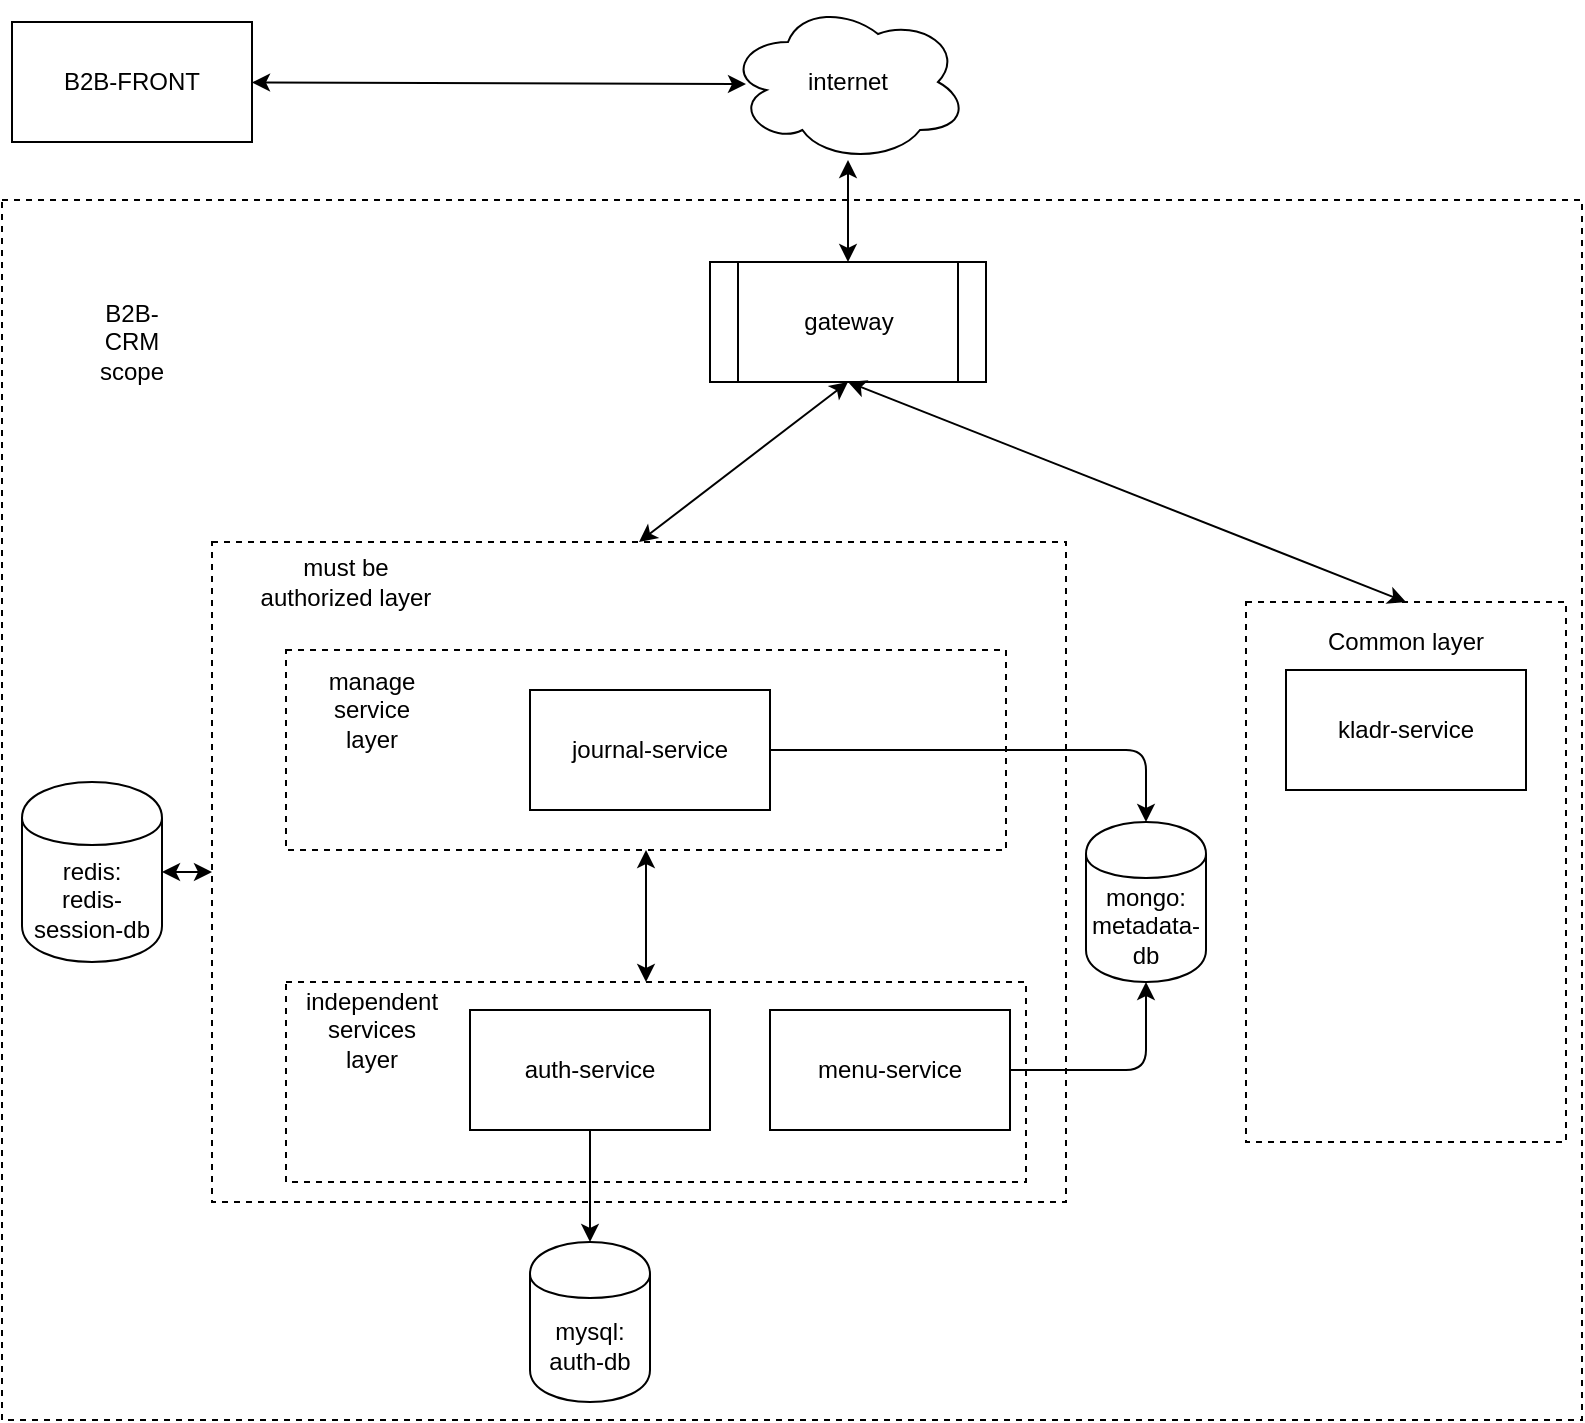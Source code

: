 <mxfile pages="1" version="11.2.5" type="github"><diagram id="9of4T-WavQ28WKTLRpVf" name="Page-1"><mxGraphModel dx="1035" dy="568" grid="1" gridSize="10" guides="1" tooltips="1" connect="1" arrows="1" fold="1" page="1" pageScale="1" pageWidth="827" pageHeight="1169" math="0" shadow="0"><root><mxCell id="0"/><mxCell id="1" parent="0"/><mxCell id="By4VLlDBwi9CDlPTn6yM-22" style="edgeStyle=orthogonalEdgeStyle;rounded=0;orthogonalLoop=1;jettySize=auto;html=1;exitX=0.5;exitY=1;exitDx=0;exitDy=0;entryX=0.5;entryY=0;entryDx=0;entryDy=0;" parent="1" source="By4VLlDBwi9CDlPTn6yM-14" target="By4VLlDBwi9CDlPTn6yM-15" edge="1"><mxGeometry relative="1" as="geometry"/></mxCell><mxCell id="By4VLlDBwi9CDlPTn6yM-14" value="auth-service" style="rounded=0;whiteSpace=wrap;html=1;" parent="1" vertex="1"><mxGeometry x="252" y="514" width="120" height="60" as="geometry"/></mxCell><mxCell id="By4VLlDBwi9CDlPTn6yM-15" value="mysql:&lt;br&gt;auth-db" style="shape=cylinder;whiteSpace=wrap;html=1;boundedLbl=1;backgroundOutline=1;fillColor=none;" parent="1" vertex="1"><mxGeometry x="282" y="630" width="60" height="80" as="geometry"/></mxCell><mxCell id="By4VLlDBwi9CDlPTn6yM-16" value="redis:&lt;br&gt;redis-session-db" style="shape=cylinder;whiteSpace=wrap;html=1;boundedLbl=1;backgroundOutline=1;fillColor=none;" parent="1" vertex="1"><mxGeometry x="28" y="400" width="70" height="90" as="geometry"/></mxCell><mxCell id="By4VLlDBwi9CDlPTn6yM-17" value="kladr-service" style="rounded=0;whiteSpace=wrap;html=1;fillColor=none;" parent="1" vertex="1"><mxGeometry x="660" y="344" width="120" height="60" as="geometry"/></mxCell><mxCell id="By4VLlDBwi9CDlPTn6yM-18" value="journal-service" style="rounded=0;whiteSpace=wrap;html=1;fillColor=none;" parent="1" vertex="1"><mxGeometry x="282" y="354" width="120" height="60" as="geometry"/></mxCell><mxCell id="By4VLlDBwi9CDlPTn6yM-19" value="mongo:&lt;br&gt;metadata-db" style="shape=cylinder;whiteSpace=wrap;html=1;boundedLbl=1;backgroundOutline=1;fillColor=none;" parent="1" vertex="1"><mxGeometry x="560" y="420" width="60" height="80" as="geometry"/></mxCell><mxCell id="By4VLlDBwi9CDlPTn6yM-21" value="menu-service" style="rounded=0;whiteSpace=wrap;html=1;fillColor=none;" parent="1" vertex="1"><mxGeometry x="402" y="514" width="120" height="60" as="geometry"/></mxCell><mxCell id="By4VLlDBwi9CDlPTn6yM-28" value="" style="endArrow=classic;html=1;entryX=0.5;entryY=0;entryDx=0;entryDy=0;exitX=1;exitY=0.5;exitDx=0;exitDy=0;" parent="1" source="By4VLlDBwi9CDlPTn6yM-18" target="By4VLlDBwi9CDlPTn6yM-19" edge="1"><mxGeometry width="50" height="50" relative="1" as="geometry"><mxPoint x="705" y="530" as="sourcePoint"/><mxPoint x="755" y="480" as="targetPoint"/><Array as="points"><mxPoint x="590" y="384"/></Array></mxGeometry></mxCell><mxCell id="By4VLlDBwi9CDlPTn6yM-29" value="" style="endArrow=classic;html=1;entryX=0.5;entryY=1;entryDx=0;entryDy=0;exitX=1;exitY=0.5;exitDx=0;exitDy=0;" parent="1" source="By4VLlDBwi9CDlPTn6yM-21" target="By4VLlDBwi9CDlPTn6yM-19" edge="1"><mxGeometry width="50" height="50" relative="1" as="geometry"><mxPoint x="481.622" y="570" as="sourcePoint"/><mxPoint x="785" y="560" as="targetPoint"/><Array as="points"><mxPoint x="590" y="544"/></Array></mxGeometry></mxCell><mxCell id="By4VLlDBwi9CDlPTn6yM-31" value="gateway&lt;br&gt;" style="shape=process;whiteSpace=wrap;html=1;backgroundOutline=1;fillColor=none;" parent="1" vertex="1"><mxGeometry x="372" y="140" width="138" height="60" as="geometry"/></mxCell><mxCell id="By4VLlDBwi9CDlPTn6yM-33" value="B2B-CRM scope" style="text;html=1;strokeColor=none;fillColor=none;align=center;verticalAlign=middle;whiteSpace=wrap;rounded=0;dashed=1;" parent="1" vertex="1"><mxGeometry x="63" y="170" width="40" height="20" as="geometry"/></mxCell><mxCell id="By4VLlDBwi9CDlPTn6yM-35" value="B2B-FRONT" style="rounded=0;whiteSpace=wrap;html=1;fillColor=none;" parent="1" vertex="1"><mxGeometry x="23" y="20" width="120" height="60" as="geometry"/></mxCell><mxCell id="By4VLlDBwi9CDlPTn6yM-36" value="internet" style="ellipse;shape=cloud;whiteSpace=wrap;html=1;fillColor=none;" parent="1" vertex="1"><mxGeometry x="381" y="10" width="120" height="80" as="geometry"/></mxCell><mxCell id="By4VLlDBwi9CDlPTn6yM-37" value="" style="endArrow=classic;startArrow=classic;html=1;" parent="1" target="By4VLlDBwi9CDlPTn6yM-35" edge="1"><mxGeometry width="50" height="50" relative="1" as="geometry"><mxPoint x="390" y="51" as="sourcePoint"/><mxPoint x="323" y="30" as="targetPoint"/></mxGeometry></mxCell><mxCell id="GAbzOwat0-kXJeU_2Sft-7" value="" style="rounded=0;whiteSpace=wrap;html=1;dashed=1;fillColor=none;" vertex="1" parent="1"><mxGeometry x="160" y="500" width="370" height="100" as="geometry"/></mxCell><mxCell id="GAbzOwat0-kXJeU_2Sft-9" value="" style="rounded=0;whiteSpace=wrap;html=1;dashed=1;fillColor=none;" vertex="1" parent="1"><mxGeometry x="640" y="310" width="160" height="270" as="geometry"/></mxCell><mxCell id="GAbzOwat0-kXJeU_2Sft-10" value="Common layer" style="text;html=1;strokeColor=none;fillColor=none;align=center;verticalAlign=middle;whiteSpace=wrap;rounded=0;dashed=1;" vertex="1" parent="1"><mxGeometry x="660" y="320" width="120" height="20" as="geometry"/></mxCell><mxCell id="GAbzOwat0-kXJeU_2Sft-11" value="independent services layer" style="text;html=1;strokeColor=none;fillColor=none;align=center;verticalAlign=middle;whiteSpace=wrap;rounded=0;dashed=1;" vertex="1" parent="1"><mxGeometry x="183" y="514" width="40" height="20" as="geometry"/></mxCell><mxCell id="GAbzOwat0-kXJeU_2Sft-12" value="" style="endArrow=classic;startArrow=classic;html=1;entryX=0.5;entryY=1;entryDx=0;entryDy=0;" edge="1" parent="1" target="GAbzOwat0-kXJeU_2Sft-13"><mxGeometry width="50" height="50" relative="1" as="geometry"><mxPoint x="340" y="500" as="sourcePoint"/><mxPoint x="342" y="440" as="targetPoint"/></mxGeometry></mxCell><mxCell id="GAbzOwat0-kXJeU_2Sft-13" value="" style="rounded=0;whiteSpace=wrap;html=1;dashed=1;fillColor=none;" vertex="1" parent="1"><mxGeometry x="160" y="334" width="360" height="100" as="geometry"/></mxCell><mxCell id="GAbzOwat0-kXJeU_2Sft-14" value="manage service layer" style="text;html=1;strokeColor=none;fillColor=none;align=center;verticalAlign=middle;whiteSpace=wrap;rounded=0;dashed=1;" vertex="1" parent="1"><mxGeometry x="183" y="354" width="40" height="20" as="geometry"/></mxCell><mxCell id="GAbzOwat0-kXJeU_2Sft-19" value="" style="rounded=0;whiteSpace=wrap;html=1;dashed=1;fillColor=none;" vertex="1" parent="1"><mxGeometry x="123" y="280" width="427" height="330" as="geometry"/></mxCell><mxCell id="GAbzOwat0-kXJeU_2Sft-20" value="must be authorized layer" style="text;html=1;strokeColor=none;fillColor=none;align=center;verticalAlign=middle;whiteSpace=wrap;rounded=0;dashed=1;" vertex="1" parent="1"><mxGeometry x="140" y="290" width="100" height="20" as="geometry"/></mxCell><mxCell id="GAbzOwat0-kXJeU_2Sft-21" value="" style="endArrow=classic;startArrow=classic;html=1;exitX=1;exitY=0.5;exitDx=0;exitDy=0;entryX=0;entryY=0.5;entryDx=0;entryDy=0;" edge="1" parent="1" source="By4VLlDBwi9CDlPTn6yM-16" target="GAbzOwat0-kXJeU_2Sft-19"><mxGeometry width="50" height="50" relative="1" as="geometry"><mxPoint x="60" y="550" as="sourcePoint"/><mxPoint x="110" y="500" as="targetPoint"/></mxGeometry></mxCell><mxCell id="GAbzOwat0-kXJeU_2Sft-24" value="" style="endArrow=classic;startArrow=classic;html=1;exitX=0.5;exitY=0;exitDx=0;exitDy=0;entryX=0.5;entryY=1;entryDx=0;entryDy=0;" edge="1" parent="1" source="GAbzOwat0-kXJeU_2Sft-19" target="By4VLlDBwi9CDlPTn6yM-31"><mxGeometry width="50" height="50" relative="1" as="geometry"><mxPoint x="290" y="260" as="sourcePoint"/><mxPoint x="340" y="210" as="targetPoint"/></mxGeometry></mxCell><mxCell id="GAbzOwat0-kXJeU_2Sft-25" value="" style="endArrow=classic;startArrow=classic;html=1;entryX=0.5;entryY=1;entryDx=0;entryDy=0;exitX=0.5;exitY=0;exitDx=0;exitDy=0;" edge="1" parent="1" source="GAbzOwat0-kXJeU_2Sft-9" target="By4VLlDBwi9CDlPTn6yM-31"><mxGeometry width="50" height="50" relative="1" as="geometry"><mxPoint x="560" y="270" as="sourcePoint"/><mxPoint x="610" y="220" as="targetPoint"/></mxGeometry></mxCell><mxCell id="GAbzOwat0-kXJeU_2Sft-27" value="" style="rounded=0;whiteSpace=wrap;html=1;dashed=1;fillColor=none;" vertex="1" parent="1"><mxGeometry x="18" y="109" width="790" height="610" as="geometry"/></mxCell><mxCell id="GAbzOwat0-kXJeU_2Sft-28" value="" style="endArrow=classic;startArrow=classic;html=1;exitX=0.5;exitY=0;exitDx=0;exitDy=0;entryX=0.5;entryY=0.988;entryDx=0;entryDy=0;entryPerimeter=0;" edge="1" parent="1" source="By4VLlDBwi9CDlPTn6yM-31" target="By4VLlDBwi9CDlPTn6yM-36"><mxGeometry width="50" height="50" relative="1" as="geometry"><mxPoint x="310" y="110" as="sourcePoint"/><mxPoint x="438" y="87" as="targetPoint"/></mxGeometry></mxCell></root></mxGraphModel></diagram></mxfile>